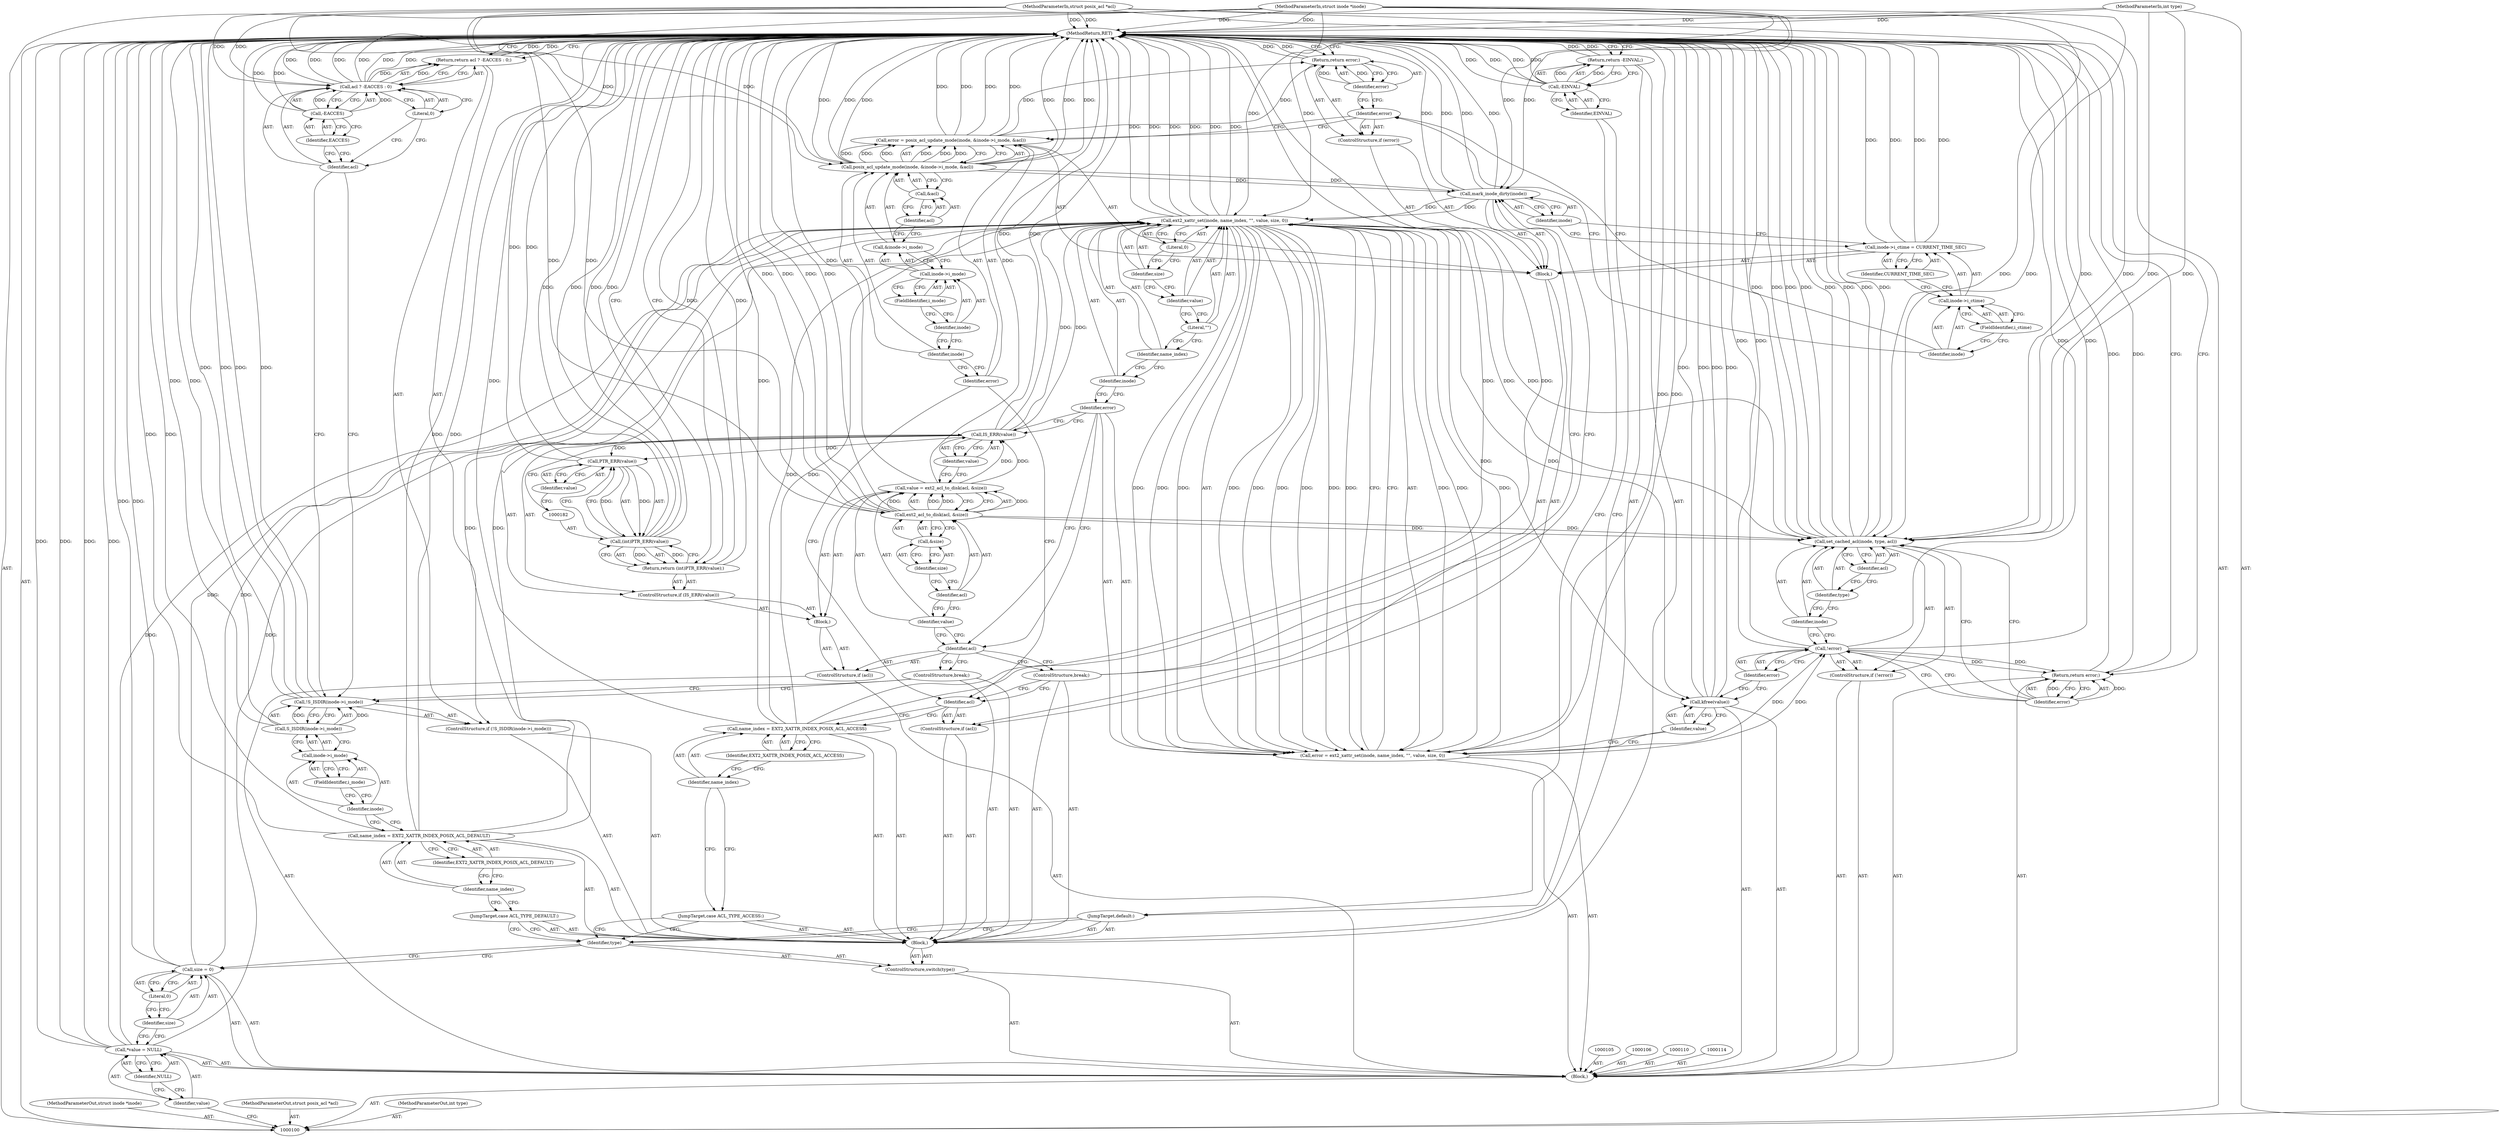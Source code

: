 digraph "0_linux_073931017b49d9458aa351605b43a7e34598caef_2" {
"1000205" [label="(MethodReturn,RET)"];
"1000101" [label="(MethodParameterIn,struct inode *inode)"];
"1000294" [label="(MethodParameterOut,struct inode *inode)"];
"1000102" [label="(MethodParameterIn,struct posix_acl *acl)"];
"1000295" [label="(MethodParameterOut,struct posix_acl *acl)"];
"1000103" [label="(MethodParameterIn,int type)"];
"1000296" [label="(MethodParameterOut,int type)"];
"1000121" [label="(Identifier,EXT2_XATTR_INDEX_POSIX_ACL_ACCESS)"];
"1000119" [label="(Call,name_index = EXT2_XATTR_INDEX_POSIX_ACL_ACCESS)"];
"1000120" [label="(Identifier,name_index)"];
"1000124" [label="(Block,)"];
"1000122" [label="(ControlStructure,if (acl))"];
"1000123" [label="(Identifier,acl)"];
"1000127" [label="(Call,posix_acl_update_mode(inode, &inode->i_mode, &acl))"];
"1000128" [label="(Identifier,inode)"];
"1000125" [label="(Call,error = posix_acl_update_mode(inode, &inode->i_mode, &acl))"];
"1000126" [label="(Identifier,error)"];
"1000129" [label="(Call,&inode->i_mode)"];
"1000130" [label="(Call,inode->i_mode)"];
"1000131" [label="(Identifier,inode)"];
"1000132" [label="(FieldIdentifier,i_mode)"];
"1000133" [label="(Call,&acl)"];
"1000134" [label="(Identifier,acl)"];
"1000135" [label="(ControlStructure,if (error))"];
"1000136" [label="(Identifier,error)"];
"1000138" [label="(Identifier,error)"];
"1000137" [label="(Return,return error;)"];
"1000142" [label="(FieldIdentifier,i_ctime)"];
"1000143" [label="(Identifier,CURRENT_TIME_SEC)"];
"1000139" [label="(Call,inode->i_ctime = CURRENT_TIME_SEC)"];
"1000140" [label="(Call,inode->i_ctime)"];
"1000141" [label="(Identifier,inode)"];
"1000145" [label="(Identifier,inode)"];
"1000144" [label="(Call,mark_inode_dirty(inode))"];
"1000146" [label="(ControlStructure,break;)"];
"1000104" [label="(Block,)"];
"1000147" [label="(JumpTarget,case ACL_TYPE_DEFAULT:)"];
"1000150" [label="(Identifier,EXT2_XATTR_INDEX_POSIX_ACL_DEFAULT)"];
"1000148" [label="(Call,name_index = EXT2_XATTR_INDEX_POSIX_ACL_DEFAULT)"];
"1000149" [label="(Identifier,name_index)"];
"1000154" [label="(Call,inode->i_mode)"];
"1000155" [label="(Identifier,inode)"];
"1000156" [label="(FieldIdentifier,i_mode)"];
"1000151" [label="(ControlStructure,if (!S_ISDIR(inode->i_mode)))"];
"1000152" [label="(Call,!S_ISDIR(inode->i_mode))"];
"1000153" [label="(Call,S_ISDIR(inode->i_mode))"];
"1000158" [label="(Call,acl ? -EACCES : 0)"];
"1000159" [label="(Identifier,acl)"];
"1000160" [label="(Call,-EACCES)"];
"1000161" [label="(Identifier,EACCES)"];
"1000162" [label="(Literal,0)"];
"1000157" [label="(Return,return acl ? -EACCES : 0;)"];
"1000163" [label="(ControlStructure,break;)"];
"1000164" [label="(JumpTarget,default:)"];
"1000166" [label="(Call,-EINVAL)"];
"1000167" [label="(Identifier,EINVAL)"];
"1000165" [label="(Return,return -EINVAL;)"];
"1000170" [label="(Block,)"];
"1000168" [label="(ControlStructure,if (acl))"];
"1000169" [label="(Identifier,acl)"];
"1000173" [label="(Call,ext2_acl_to_disk(acl, &size))"];
"1000171" [label="(Call,value = ext2_acl_to_disk(acl, &size))"];
"1000172" [label="(Identifier,value)"];
"1000174" [label="(Identifier,acl)"];
"1000175" [label="(Call,&size)"];
"1000176" [label="(Identifier,size)"];
"1000179" [label="(Identifier,value)"];
"1000177" [label="(ControlStructure,if (IS_ERR(value)))"];
"1000178" [label="(Call,IS_ERR(value))"];
"1000181" [label="(Call,(int)PTR_ERR(value))"];
"1000183" [label="(Call,PTR_ERR(value))"];
"1000184" [label="(Identifier,value)"];
"1000180" [label="(Return,return (int)PTR_ERR(value);)"];
"1000185" [label="(Call,error = ext2_xattr_set(inode, name_index, \"\", value, size, 0))"];
"1000186" [label="(Identifier,error)"];
"1000188" [label="(Identifier,inode)"];
"1000189" [label="(Identifier,name_index)"];
"1000190" [label="(Literal,\"\")"];
"1000191" [label="(Identifier,value)"];
"1000192" [label="(Identifier,size)"];
"1000193" [label="(Literal,0)"];
"1000187" [label="(Call,ext2_xattr_set(inode, name_index, \"\", value, size, 0))"];
"1000194" [label="(Call,kfree(value))"];
"1000195" [label="(Identifier,value)"];
"1000196" [label="(ControlStructure,if (!error))"];
"1000197" [label="(Call,!error)"];
"1000198" [label="(Identifier,error)"];
"1000200" [label="(Identifier,inode)"];
"1000199" [label="(Call,set_cached_acl(inode, type, acl))"];
"1000201" [label="(Identifier,type)"];
"1000202" [label="(Identifier,acl)"];
"1000109" [label="(Identifier,NULL)"];
"1000107" [label="(Call,*value = NULL)"];
"1000108" [label="(Identifier,value)"];
"1000203" [label="(Return,return error;)"];
"1000204" [label="(Identifier,error)"];
"1000113" [label="(Literal,0)"];
"1000111" [label="(Call,size = 0)"];
"1000112" [label="(Identifier,size)"];
"1000115" [label="(ControlStructure,switch(type))"];
"1000117" [label="(Block,)"];
"1000116" [label="(Identifier,type)"];
"1000118" [label="(JumpTarget,case ACL_TYPE_ACCESS:)"];
"1000205" -> "1000100"  [label="AST: "];
"1000205" -> "1000137"  [label="CFG: "];
"1000205" -> "1000157"  [label="CFG: "];
"1000205" -> "1000165"  [label="CFG: "];
"1000205" -> "1000180"  [label="CFG: "];
"1000205" -> "1000203"  [label="CFG: "];
"1000165" -> "1000205"  [label="DDG: "];
"1000137" -> "1000205"  [label="DDG: "];
"1000125" -> "1000205"  [label="DDG: "];
"1000125" -> "1000205"  [label="DDG: "];
"1000185" -> "1000205"  [label="DDG: "];
"1000107" -> "1000205"  [label="DDG: "];
"1000107" -> "1000205"  [label="DDG: "];
"1000199" -> "1000205"  [label="DDG: "];
"1000199" -> "1000205"  [label="DDG: "];
"1000199" -> "1000205"  [label="DDG: "];
"1000199" -> "1000205"  [label="DDG: "];
"1000181" -> "1000205"  [label="DDG: "];
"1000181" -> "1000205"  [label="DDG: "];
"1000119" -> "1000205"  [label="DDG: "];
"1000119" -> "1000205"  [label="DDG: "];
"1000153" -> "1000205"  [label="DDG: "];
"1000148" -> "1000205"  [label="DDG: "];
"1000148" -> "1000205"  [label="DDG: "];
"1000127" -> "1000205"  [label="DDG: "];
"1000127" -> "1000205"  [label="DDG: "];
"1000127" -> "1000205"  [label="DDG: "];
"1000158" -> "1000205"  [label="DDG: "];
"1000158" -> "1000205"  [label="DDG: "];
"1000158" -> "1000205"  [label="DDG: "];
"1000187" -> "1000205"  [label="DDG: "];
"1000187" -> "1000205"  [label="DDG: "];
"1000187" -> "1000205"  [label="DDG: "];
"1000178" -> "1000205"  [label="DDG: "];
"1000194" -> "1000205"  [label="DDG: "];
"1000194" -> "1000205"  [label="DDG: "];
"1000166" -> "1000205"  [label="DDG: "];
"1000166" -> "1000205"  [label="DDG: "];
"1000139" -> "1000205"  [label="DDG: "];
"1000139" -> "1000205"  [label="DDG: "];
"1000183" -> "1000205"  [label="DDG: "];
"1000152" -> "1000205"  [label="DDG: "];
"1000152" -> "1000205"  [label="DDG: "];
"1000144" -> "1000205"  [label="DDG: "];
"1000144" -> "1000205"  [label="DDG: "];
"1000103" -> "1000205"  [label="DDG: "];
"1000102" -> "1000205"  [label="DDG: "];
"1000111" -> "1000205"  [label="DDG: "];
"1000197" -> "1000205"  [label="DDG: "];
"1000197" -> "1000205"  [label="DDG: "];
"1000101" -> "1000205"  [label="DDG: "];
"1000171" -> "1000205"  [label="DDG: "];
"1000160" -> "1000205"  [label="DDG: "];
"1000173" -> "1000205"  [label="DDG: "];
"1000173" -> "1000205"  [label="DDG: "];
"1000203" -> "1000205"  [label="DDG: "];
"1000157" -> "1000205"  [label="DDG: "];
"1000180" -> "1000205"  [label="DDG: "];
"1000101" -> "1000100"  [label="AST: "];
"1000101" -> "1000205"  [label="DDG: "];
"1000101" -> "1000127"  [label="DDG: "];
"1000101" -> "1000144"  [label="DDG: "];
"1000101" -> "1000187"  [label="DDG: "];
"1000101" -> "1000199"  [label="DDG: "];
"1000294" -> "1000100"  [label="AST: "];
"1000102" -> "1000100"  [label="AST: "];
"1000102" -> "1000205"  [label="DDG: "];
"1000102" -> "1000158"  [label="DDG: "];
"1000102" -> "1000173"  [label="DDG: "];
"1000102" -> "1000199"  [label="DDG: "];
"1000295" -> "1000100"  [label="AST: "];
"1000103" -> "1000100"  [label="AST: "];
"1000103" -> "1000205"  [label="DDG: "];
"1000103" -> "1000199"  [label="DDG: "];
"1000296" -> "1000100"  [label="AST: "];
"1000121" -> "1000119"  [label="AST: "];
"1000121" -> "1000120"  [label="CFG: "];
"1000119" -> "1000121"  [label="CFG: "];
"1000119" -> "1000117"  [label="AST: "];
"1000119" -> "1000121"  [label="CFG: "];
"1000120" -> "1000119"  [label="AST: "];
"1000121" -> "1000119"  [label="AST: "];
"1000123" -> "1000119"  [label="CFG: "];
"1000119" -> "1000205"  [label="DDG: "];
"1000119" -> "1000205"  [label="DDG: "];
"1000119" -> "1000187"  [label="DDG: "];
"1000120" -> "1000119"  [label="AST: "];
"1000120" -> "1000118"  [label="CFG: "];
"1000121" -> "1000120"  [label="CFG: "];
"1000124" -> "1000122"  [label="AST: "];
"1000125" -> "1000124"  [label="AST: "];
"1000135" -> "1000124"  [label="AST: "];
"1000139" -> "1000124"  [label="AST: "];
"1000144" -> "1000124"  [label="AST: "];
"1000122" -> "1000117"  [label="AST: "];
"1000123" -> "1000122"  [label="AST: "];
"1000124" -> "1000122"  [label="AST: "];
"1000123" -> "1000122"  [label="AST: "];
"1000123" -> "1000119"  [label="CFG: "];
"1000126" -> "1000123"  [label="CFG: "];
"1000146" -> "1000123"  [label="CFG: "];
"1000127" -> "1000125"  [label="AST: "];
"1000127" -> "1000133"  [label="CFG: "];
"1000128" -> "1000127"  [label="AST: "];
"1000129" -> "1000127"  [label="AST: "];
"1000133" -> "1000127"  [label="AST: "];
"1000125" -> "1000127"  [label="CFG: "];
"1000127" -> "1000205"  [label="DDG: "];
"1000127" -> "1000205"  [label="DDG: "];
"1000127" -> "1000205"  [label="DDG: "];
"1000127" -> "1000125"  [label="DDG: "];
"1000127" -> "1000125"  [label="DDG: "];
"1000127" -> "1000125"  [label="DDG: "];
"1000101" -> "1000127"  [label="DDG: "];
"1000127" -> "1000144"  [label="DDG: "];
"1000128" -> "1000127"  [label="AST: "];
"1000128" -> "1000126"  [label="CFG: "];
"1000131" -> "1000128"  [label="CFG: "];
"1000125" -> "1000124"  [label="AST: "];
"1000125" -> "1000127"  [label="CFG: "];
"1000126" -> "1000125"  [label="AST: "];
"1000127" -> "1000125"  [label="AST: "];
"1000136" -> "1000125"  [label="CFG: "];
"1000125" -> "1000205"  [label="DDG: "];
"1000125" -> "1000205"  [label="DDG: "];
"1000127" -> "1000125"  [label="DDG: "];
"1000127" -> "1000125"  [label="DDG: "];
"1000127" -> "1000125"  [label="DDG: "];
"1000125" -> "1000137"  [label="DDG: "];
"1000126" -> "1000125"  [label="AST: "];
"1000126" -> "1000123"  [label="CFG: "];
"1000128" -> "1000126"  [label="CFG: "];
"1000129" -> "1000127"  [label="AST: "];
"1000129" -> "1000130"  [label="CFG: "];
"1000130" -> "1000129"  [label="AST: "];
"1000134" -> "1000129"  [label="CFG: "];
"1000130" -> "1000129"  [label="AST: "];
"1000130" -> "1000132"  [label="CFG: "];
"1000131" -> "1000130"  [label="AST: "];
"1000132" -> "1000130"  [label="AST: "];
"1000129" -> "1000130"  [label="CFG: "];
"1000131" -> "1000130"  [label="AST: "];
"1000131" -> "1000128"  [label="CFG: "];
"1000132" -> "1000131"  [label="CFG: "];
"1000132" -> "1000130"  [label="AST: "];
"1000132" -> "1000131"  [label="CFG: "];
"1000130" -> "1000132"  [label="CFG: "];
"1000133" -> "1000127"  [label="AST: "];
"1000133" -> "1000134"  [label="CFG: "];
"1000134" -> "1000133"  [label="AST: "];
"1000127" -> "1000133"  [label="CFG: "];
"1000134" -> "1000133"  [label="AST: "];
"1000134" -> "1000129"  [label="CFG: "];
"1000133" -> "1000134"  [label="CFG: "];
"1000135" -> "1000124"  [label="AST: "];
"1000136" -> "1000135"  [label="AST: "];
"1000137" -> "1000135"  [label="AST: "];
"1000136" -> "1000135"  [label="AST: "];
"1000136" -> "1000125"  [label="CFG: "];
"1000138" -> "1000136"  [label="CFG: "];
"1000141" -> "1000136"  [label="CFG: "];
"1000138" -> "1000137"  [label="AST: "];
"1000138" -> "1000136"  [label="CFG: "];
"1000137" -> "1000138"  [label="CFG: "];
"1000138" -> "1000137"  [label="DDG: "];
"1000137" -> "1000135"  [label="AST: "];
"1000137" -> "1000138"  [label="CFG: "];
"1000138" -> "1000137"  [label="AST: "];
"1000205" -> "1000137"  [label="CFG: "];
"1000137" -> "1000205"  [label="DDG: "];
"1000138" -> "1000137"  [label="DDG: "];
"1000125" -> "1000137"  [label="DDG: "];
"1000142" -> "1000140"  [label="AST: "];
"1000142" -> "1000141"  [label="CFG: "];
"1000140" -> "1000142"  [label="CFG: "];
"1000143" -> "1000139"  [label="AST: "];
"1000143" -> "1000140"  [label="CFG: "];
"1000139" -> "1000143"  [label="CFG: "];
"1000139" -> "1000124"  [label="AST: "];
"1000139" -> "1000143"  [label="CFG: "];
"1000140" -> "1000139"  [label="AST: "];
"1000143" -> "1000139"  [label="AST: "];
"1000145" -> "1000139"  [label="CFG: "];
"1000139" -> "1000205"  [label="DDG: "];
"1000139" -> "1000205"  [label="DDG: "];
"1000140" -> "1000139"  [label="AST: "];
"1000140" -> "1000142"  [label="CFG: "];
"1000141" -> "1000140"  [label="AST: "];
"1000142" -> "1000140"  [label="AST: "];
"1000143" -> "1000140"  [label="CFG: "];
"1000141" -> "1000140"  [label="AST: "];
"1000141" -> "1000136"  [label="CFG: "];
"1000142" -> "1000141"  [label="CFG: "];
"1000145" -> "1000144"  [label="AST: "];
"1000145" -> "1000139"  [label="CFG: "];
"1000144" -> "1000145"  [label="CFG: "];
"1000144" -> "1000124"  [label="AST: "];
"1000144" -> "1000145"  [label="CFG: "];
"1000145" -> "1000144"  [label="AST: "];
"1000146" -> "1000144"  [label="CFG: "];
"1000144" -> "1000205"  [label="DDG: "];
"1000144" -> "1000205"  [label="DDG: "];
"1000127" -> "1000144"  [label="DDG: "];
"1000101" -> "1000144"  [label="DDG: "];
"1000144" -> "1000187"  [label="DDG: "];
"1000146" -> "1000117"  [label="AST: "];
"1000146" -> "1000144"  [label="CFG: "];
"1000146" -> "1000123"  [label="CFG: "];
"1000169" -> "1000146"  [label="CFG: "];
"1000104" -> "1000100"  [label="AST: "];
"1000105" -> "1000104"  [label="AST: "];
"1000106" -> "1000104"  [label="AST: "];
"1000107" -> "1000104"  [label="AST: "];
"1000110" -> "1000104"  [label="AST: "];
"1000111" -> "1000104"  [label="AST: "];
"1000114" -> "1000104"  [label="AST: "];
"1000115" -> "1000104"  [label="AST: "];
"1000168" -> "1000104"  [label="AST: "];
"1000185" -> "1000104"  [label="AST: "];
"1000194" -> "1000104"  [label="AST: "];
"1000196" -> "1000104"  [label="AST: "];
"1000203" -> "1000104"  [label="AST: "];
"1000147" -> "1000117"  [label="AST: "];
"1000147" -> "1000116"  [label="CFG: "];
"1000149" -> "1000147"  [label="CFG: "];
"1000150" -> "1000148"  [label="AST: "];
"1000150" -> "1000149"  [label="CFG: "];
"1000148" -> "1000150"  [label="CFG: "];
"1000148" -> "1000117"  [label="AST: "];
"1000148" -> "1000150"  [label="CFG: "];
"1000149" -> "1000148"  [label="AST: "];
"1000150" -> "1000148"  [label="AST: "];
"1000155" -> "1000148"  [label="CFG: "];
"1000148" -> "1000205"  [label="DDG: "];
"1000148" -> "1000205"  [label="DDG: "];
"1000148" -> "1000187"  [label="DDG: "];
"1000149" -> "1000148"  [label="AST: "];
"1000149" -> "1000147"  [label="CFG: "];
"1000150" -> "1000149"  [label="CFG: "];
"1000154" -> "1000153"  [label="AST: "];
"1000154" -> "1000156"  [label="CFG: "];
"1000155" -> "1000154"  [label="AST: "];
"1000156" -> "1000154"  [label="AST: "];
"1000153" -> "1000154"  [label="CFG: "];
"1000155" -> "1000154"  [label="AST: "];
"1000155" -> "1000148"  [label="CFG: "];
"1000156" -> "1000155"  [label="CFG: "];
"1000156" -> "1000154"  [label="AST: "];
"1000156" -> "1000155"  [label="CFG: "];
"1000154" -> "1000156"  [label="CFG: "];
"1000151" -> "1000117"  [label="AST: "];
"1000152" -> "1000151"  [label="AST: "];
"1000157" -> "1000151"  [label="AST: "];
"1000152" -> "1000151"  [label="AST: "];
"1000152" -> "1000153"  [label="CFG: "];
"1000153" -> "1000152"  [label="AST: "];
"1000159" -> "1000152"  [label="CFG: "];
"1000163" -> "1000152"  [label="CFG: "];
"1000152" -> "1000205"  [label="DDG: "];
"1000152" -> "1000205"  [label="DDG: "];
"1000153" -> "1000152"  [label="DDG: "];
"1000153" -> "1000152"  [label="AST: "];
"1000153" -> "1000154"  [label="CFG: "];
"1000154" -> "1000153"  [label="AST: "];
"1000152" -> "1000153"  [label="CFG: "];
"1000153" -> "1000205"  [label="DDG: "];
"1000153" -> "1000152"  [label="DDG: "];
"1000158" -> "1000157"  [label="AST: "];
"1000158" -> "1000160"  [label="CFG: "];
"1000158" -> "1000162"  [label="CFG: "];
"1000159" -> "1000158"  [label="AST: "];
"1000160" -> "1000158"  [label="AST: "];
"1000162" -> "1000158"  [label="AST: "];
"1000157" -> "1000158"  [label="CFG: "];
"1000158" -> "1000205"  [label="DDG: "];
"1000158" -> "1000205"  [label="DDG: "];
"1000158" -> "1000205"  [label="DDG: "];
"1000158" -> "1000157"  [label="DDG: "];
"1000102" -> "1000158"  [label="DDG: "];
"1000160" -> "1000158"  [label="DDG: "];
"1000159" -> "1000158"  [label="AST: "];
"1000159" -> "1000152"  [label="CFG: "];
"1000161" -> "1000159"  [label="CFG: "];
"1000162" -> "1000159"  [label="CFG: "];
"1000160" -> "1000158"  [label="AST: "];
"1000160" -> "1000161"  [label="CFG: "];
"1000161" -> "1000160"  [label="AST: "];
"1000158" -> "1000160"  [label="CFG: "];
"1000160" -> "1000205"  [label="DDG: "];
"1000160" -> "1000158"  [label="DDG: "];
"1000161" -> "1000160"  [label="AST: "];
"1000161" -> "1000159"  [label="CFG: "];
"1000160" -> "1000161"  [label="CFG: "];
"1000162" -> "1000158"  [label="AST: "];
"1000162" -> "1000159"  [label="CFG: "];
"1000158" -> "1000162"  [label="CFG: "];
"1000157" -> "1000151"  [label="AST: "];
"1000157" -> "1000158"  [label="CFG: "];
"1000158" -> "1000157"  [label="AST: "];
"1000205" -> "1000157"  [label="CFG: "];
"1000157" -> "1000205"  [label="DDG: "];
"1000158" -> "1000157"  [label="DDG: "];
"1000163" -> "1000117"  [label="AST: "];
"1000163" -> "1000152"  [label="CFG: "];
"1000169" -> "1000163"  [label="CFG: "];
"1000164" -> "1000117"  [label="AST: "];
"1000164" -> "1000116"  [label="CFG: "];
"1000167" -> "1000164"  [label="CFG: "];
"1000166" -> "1000165"  [label="AST: "];
"1000166" -> "1000167"  [label="CFG: "];
"1000167" -> "1000166"  [label="AST: "];
"1000165" -> "1000166"  [label="CFG: "];
"1000166" -> "1000205"  [label="DDG: "];
"1000166" -> "1000205"  [label="DDG: "];
"1000166" -> "1000165"  [label="DDG: "];
"1000167" -> "1000166"  [label="AST: "];
"1000167" -> "1000164"  [label="CFG: "];
"1000166" -> "1000167"  [label="CFG: "];
"1000165" -> "1000117"  [label="AST: "];
"1000165" -> "1000166"  [label="CFG: "];
"1000166" -> "1000165"  [label="AST: "];
"1000205" -> "1000165"  [label="CFG: "];
"1000165" -> "1000205"  [label="DDG: "];
"1000166" -> "1000165"  [label="DDG: "];
"1000170" -> "1000168"  [label="AST: "];
"1000171" -> "1000170"  [label="AST: "];
"1000177" -> "1000170"  [label="AST: "];
"1000168" -> "1000104"  [label="AST: "];
"1000169" -> "1000168"  [label="AST: "];
"1000170" -> "1000168"  [label="AST: "];
"1000169" -> "1000168"  [label="AST: "];
"1000169" -> "1000146"  [label="CFG: "];
"1000169" -> "1000163"  [label="CFG: "];
"1000172" -> "1000169"  [label="CFG: "];
"1000186" -> "1000169"  [label="CFG: "];
"1000173" -> "1000171"  [label="AST: "];
"1000173" -> "1000175"  [label="CFG: "];
"1000174" -> "1000173"  [label="AST: "];
"1000175" -> "1000173"  [label="AST: "];
"1000171" -> "1000173"  [label="CFG: "];
"1000173" -> "1000205"  [label="DDG: "];
"1000173" -> "1000205"  [label="DDG: "];
"1000173" -> "1000171"  [label="DDG: "];
"1000173" -> "1000171"  [label="DDG: "];
"1000102" -> "1000173"  [label="DDG: "];
"1000173" -> "1000199"  [label="DDG: "];
"1000171" -> "1000170"  [label="AST: "];
"1000171" -> "1000173"  [label="CFG: "];
"1000172" -> "1000171"  [label="AST: "];
"1000173" -> "1000171"  [label="AST: "];
"1000179" -> "1000171"  [label="CFG: "];
"1000171" -> "1000205"  [label="DDG: "];
"1000173" -> "1000171"  [label="DDG: "];
"1000173" -> "1000171"  [label="DDG: "];
"1000171" -> "1000178"  [label="DDG: "];
"1000172" -> "1000171"  [label="AST: "];
"1000172" -> "1000169"  [label="CFG: "];
"1000174" -> "1000172"  [label="CFG: "];
"1000174" -> "1000173"  [label="AST: "];
"1000174" -> "1000172"  [label="CFG: "];
"1000176" -> "1000174"  [label="CFG: "];
"1000175" -> "1000173"  [label="AST: "];
"1000175" -> "1000176"  [label="CFG: "];
"1000176" -> "1000175"  [label="AST: "];
"1000173" -> "1000175"  [label="CFG: "];
"1000176" -> "1000175"  [label="AST: "];
"1000176" -> "1000174"  [label="CFG: "];
"1000175" -> "1000176"  [label="CFG: "];
"1000179" -> "1000178"  [label="AST: "];
"1000179" -> "1000171"  [label="CFG: "];
"1000178" -> "1000179"  [label="CFG: "];
"1000177" -> "1000170"  [label="AST: "];
"1000178" -> "1000177"  [label="AST: "];
"1000180" -> "1000177"  [label="AST: "];
"1000178" -> "1000177"  [label="AST: "];
"1000178" -> "1000179"  [label="CFG: "];
"1000179" -> "1000178"  [label="AST: "];
"1000182" -> "1000178"  [label="CFG: "];
"1000186" -> "1000178"  [label="CFG: "];
"1000178" -> "1000205"  [label="DDG: "];
"1000171" -> "1000178"  [label="DDG: "];
"1000178" -> "1000183"  [label="DDG: "];
"1000178" -> "1000187"  [label="DDG: "];
"1000181" -> "1000180"  [label="AST: "];
"1000181" -> "1000183"  [label="CFG: "];
"1000182" -> "1000181"  [label="AST: "];
"1000183" -> "1000181"  [label="AST: "];
"1000180" -> "1000181"  [label="CFG: "];
"1000181" -> "1000205"  [label="DDG: "];
"1000181" -> "1000205"  [label="DDG: "];
"1000181" -> "1000180"  [label="DDG: "];
"1000183" -> "1000181"  [label="DDG: "];
"1000183" -> "1000181"  [label="AST: "];
"1000183" -> "1000184"  [label="CFG: "];
"1000184" -> "1000183"  [label="AST: "];
"1000181" -> "1000183"  [label="CFG: "];
"1000183" -> "1000205"  [label="DDG: "];
"1000183" -> "1000181"  [label="DDG: "];
"1000178" -> "1000183"  [label="DDG: "];
"1000184" -> "1000183"  [label="AST: "];
"1000184" -> "1000182"  [label="CFG: "];
"1000183" -> "1000184"  [label="CFG: "];
"1000180" -> "1000177"  [label="AST: "];
"1000180" -> "1000181"  [label="CFG: "];
"1000181" -> "1000180"  [label="AST: "];
"1000205" -> "1000180"  [label="CFG: "];
"1000180" -> "1000205"  [label="DDG: "];
"1000181" -> "1000180"  [label="DDG: "];
"1000185" -> "1000104"  [label="AST: "];
"1000185" -> "1000187"  [label="CFG: "];
"1000186" -> "1000185"  [label="AST: "];
"1000187" -> "1000185"  [label="AST: "];
"1000195" -> "1000185"  [label="CFG: "];
"1000185" -> "1000205"  [label="DDG: "];
"1000187" -> "1000185"  [label="DDG: "];
"1000187" -> "1000185"  [label="DDG: "];
"1000187" -> "1000185"  [label="DDG: "];
"1000187" -> "1000185"  [label="DDG: "];
"1000187" -> "1000185"  [label="DDG: "];
"1000187" -> "1000185"  [label="DDG: "];
"1000185" -> "1000197"  [label="DDG: "];
"1000186" -> "1000185"  [label="AST: "];
"1000186" -> "1000178"  [label="CFG: "];
"1000186" -> "1000169"  [label="CFG: "];
"1000188" -> "1000186"  [label="CFG: "];
"1000188" -> "1000187"  [label="AST: "];
"1000188" -> "1000186"  [label="CFG: "];
"1000189" -> "1000188"  [label="CFG: "];
"1000189" -> "1000187"  [label="AST: "];
"1000189" -> "1000188"  [label="CFG: "];
"1000190" -> "1000189"  [label="CFG: "];
"1000190" -> "1000187"  [label="AST: "];
"1000190" -> "1000189"  [label="CFG: "];
"1000191" -> "1000190"  [label="CFG: "];
"1000191" -> "1000187"  [label="AST: "];
"1000191" -> "1000190"  [label="CFG: "];
"1000192" -> "1000191"  [label="CFG: "];
"1000192" -> "1000187"  [label="AST: "];
"1000192" -> "1000191"  [label="CFG: "];
"1000193" -> "1000192"  [label="CFG: "];
"1000193" -> "1000187"  [label="AST: "];
"1000193" -> "1000192"  [label="CFG: "];
"1000187" -> "1000193"  [label="CFG: "];
"1000187" -> "1000185"  [label="AST: "];
"1000187" -> "1000193"  [label="CFG: "];
"1000188" -> "1000187"  [label="AST: "];
"1000189" -> "1000187"  [label="AST: "];
"1000190" -> "1000187"  [label="AST: "];
"1000191" -> "1000187"  [label="AST: "];
"1000192" -> "1000187"  [label="AST: "];
"1000193" -> "1000187"  [label="AST: "];
"1000185" -> "1000187"  [label="CFG: "];
"1000187" -> "1000205"  [label="DDG: "];
"1000187" -> "1000205"  [label="DDG: "];
"1000187" -> "1000205"  [label="DDG: "];
"1000187" -> "1000185"  [label="DDG: "];
"1000187" -> "1000185"  [label="DDG: "];
"1000187" -> "1000185"  [label="DDG: "];
"1000187" -> "1000185"  [label="DDG: "];
"1000187" -> "1000185"  [label="DDG: "];
"1000187" -> "1000185"  [label="DDG: "];
"1000144" -> "1000187"  [label="DDG: "];
"1000101" -> "1000187"  [label="DDG: "];
"1000148" -> "1000187"  [label="DDG: "];
"1000119" -> "1000187"  [label="DDG: "];
"1000107" -> "1000187"  [label="DDG: "];
"1000178" -> "1000187"  [label="DDG: "];
"1000111" -> "1000187"  [label="DDG: "];
"1000187" -> "1000194"  [label="DDG: "];
"1000187" -> "1000199"  [label="DDG: "];
"1000194" -> "1000104"  [label="AST: "];
"1000194" -> "1000195"  [label="CFG: "];
"1000195" -> "1000194"  [label="AST: "];
"1000198" -> "1000194"  [label="CFG: "];
"1000194" -> "1000205"  [label="DDG: "];
"1000194" -> "1000205"  [label="DDG: "];
"1000187" -> "1000194"  [label="DDG: "];
"1000195" -> "1000194"  [label="AST: "];
"1000195" -> "1000185"  [label="CFG: "];
"1000194" -> "1000195"  [label="CFG: "];
"1000196" -> "1000104"  [label="AST: "];
"1000197" -> "1000196"  [label="AST: "];
"1000199" -> "1000196"  [label="AST: "];
"1000197" -> "1000196"  [label="AST: "];
"1000197" -> "1000198"  [label="CFG: "];
"1000198" -> "1000197"  [label="AST: "];
"1000200" -> "1000197"  [label="CFG: "];
"1000204" -> "1000197"  [label="CFG: "];
"1000197" -> "1000205"  [label="DDG: "];
"1000197" -> "1000205"  [label="DDG: "];
"1000185" -> "1000197"  [label="DDG: "];
"1000197" -> "1000203"  [label="DDG: "];
"1000198" -> "1000197"  [label="AST: "];
"1000198" -> "1000194"  [label="CFG: "];
"1000197" -> "1000198"  [label="CFG: "];
"1000200" -> "1000199"  [label="AST: "];
"1000200" -> "1000197"  [label="CFG: "];
"1000201" -> "1000200"  [label="CFG: "];
"1000199" -> "1000196"  [label="AST: "];
"1000199" -> "1000202"  [label="CFG: "];
"1000200" -> "1000199"  [label="AST: "];
"1000201" -> "1000199"  [label="AST: "];
"1000202" -> "1000199"  [label="AST: "];
"1000204" -> "1000199"  [label="CFG: "];
"1000199" -> "1000205"  [label="DDG: "];
"1000199" -> "1000205"  [label="DDG: "];
"1000199" -> "1000205"  [label="DDG: "];
"1000199" -> "1000205"  [label="DDG: "];
"1000187" -> "1000199"  [label="DDG: "];
"1000101" -> "1000199"  [label="DDG: "];
"1000103" -> "1000199"  [label="DDG: "];
"1000173" -> "1000199"  [label="DDG: "];
"1000102" -> "1000199"  [label="DDG: "];
"1000201" -> "1000199"  [label="AST: "];
"1000201" -> "1000200"  [label="CFG: "];
"1000202" -> "1000201"  [label="CFG: "];
"1000202" -> "1000199"  [label="AST: "];
"1000202" -> "1000201"  [label="CFG: "];
"1000199" -> "1000202"  [label="CFG: "];
"1000109" -> "1000107"  [label="AST: "];
"1000109" -> "1000108"  [label="CFG: "];
"1000107" -> "1000109"  [label="CFG: "];
"1000107" -> "1000104"  [label="AST: "];
"1000107" -> "1000109"  [label="CFG: "];
"1000108" -> "1000107"  [label="AST: "];
"1000109" -> "1000107"  [label="AST: "];
"1000112" -> "1000107"  [label="CFG: "];
"1000107" -> "1000205"  [label="DDG: "];
"1000107" -> "1000205"  [label="DDG: "];
"1000107" -> "1000187"  [label="DDG: "];
"1000108" -> "1000107"  [label="AST: "];
"1000108" -> "1000100"  [label="CFG: "];
"1000109" -> "1000108"  [label="CFG: "];
"1000203" -> "1000104"  [label="AST: "];
"1000203" -> "1000204"  [label="CFG: "];
"1000204" -> "1000203"  [label="AST: "];
"1000205" -> "1000203"  [label="CFG: "];
"1000203" -> "1000205"  [label="DDG: "];
"1000204" -> "1000203"  [label="DDG: "];
"1000197" -> "1000203"  [label="DDG: "];
"1000204" -> "1000203"  [label="AST: "];
"1000204" -> "1000199"  [label="CFG: "];
"1000204" -> "1000197"  [label="CFG: "];
"1000203" -> "1000204"  [label="CFG: "];
"1000204" -> "1000203"  [label="DDG: "];
"1000113" -> "1000111"  [label="AST: "];
"1000113" -> "1000112"  [label="CFG: "];
"1000111" -> "1000113"  [label="CFG: "];
"1000111" -> "1000104"  [label="AST: "];
"1000111" -> "1000113"  [label="CFG: "];
"1000112" -> "1000111"  [label="AST: "];
"1000113" -> "1000111"  [label="AST: "];
"1000116" -> "1000111"  [label="CFG: "];
"1000111" -> "1000205"  [label="DDG: "];
"1000111" -> "1000187"  [label="DDG: "];
"1000112" -> "1000111"  [label="AST: "];
"1000112" -> "1000107"  [label="CFG: "];
"1000113" -> "1000112"  [label="CFG: "];
"1000115" -> "1000104"  [label="AST: "];
"1000116" -> "1000115"  [label="AST: "];
"1000117" -> "1000115"  [label="AST: "];
"1000117" -> "1000115"  [label="AST: "];
"1000118" -> "1000117"  [label="AST: "];
"1000119" -> "1000117"  [label="AST: "];
"1000122" -> "1000117"  [label="AST: "];
"1000146" -> "1000117"  [label="AST: "];
"1000147" -> "1000117"  [label="AST: "];
"1000148" -> "1000117"  [label="AST: "];
"1000151" -> "1000117"  [label="AST: "];
"1000163" -> "1000117"  [label="AST: "];
"1000164" -> "1000117"  [label="AST: "];
"1000165" -> "1000117"  [label="AST: "];
"1000116" -> "1000115"  [label="AST: "];
"1000116" -> "1000111"  [label="CFG: "];
"1000118" -> "1000116"  [label="CFG: "];
"1000147" -> "1000116"  [label="CFG: "];
"1000164" -> "1000116"  [label="CFG: "];
"1000118" -> "1000117"  [label="AST: "];
"1000118" -> "1000116"  [label="CFG: "];
"1000120" -> "1000118"  [label="CFG: "];
}

